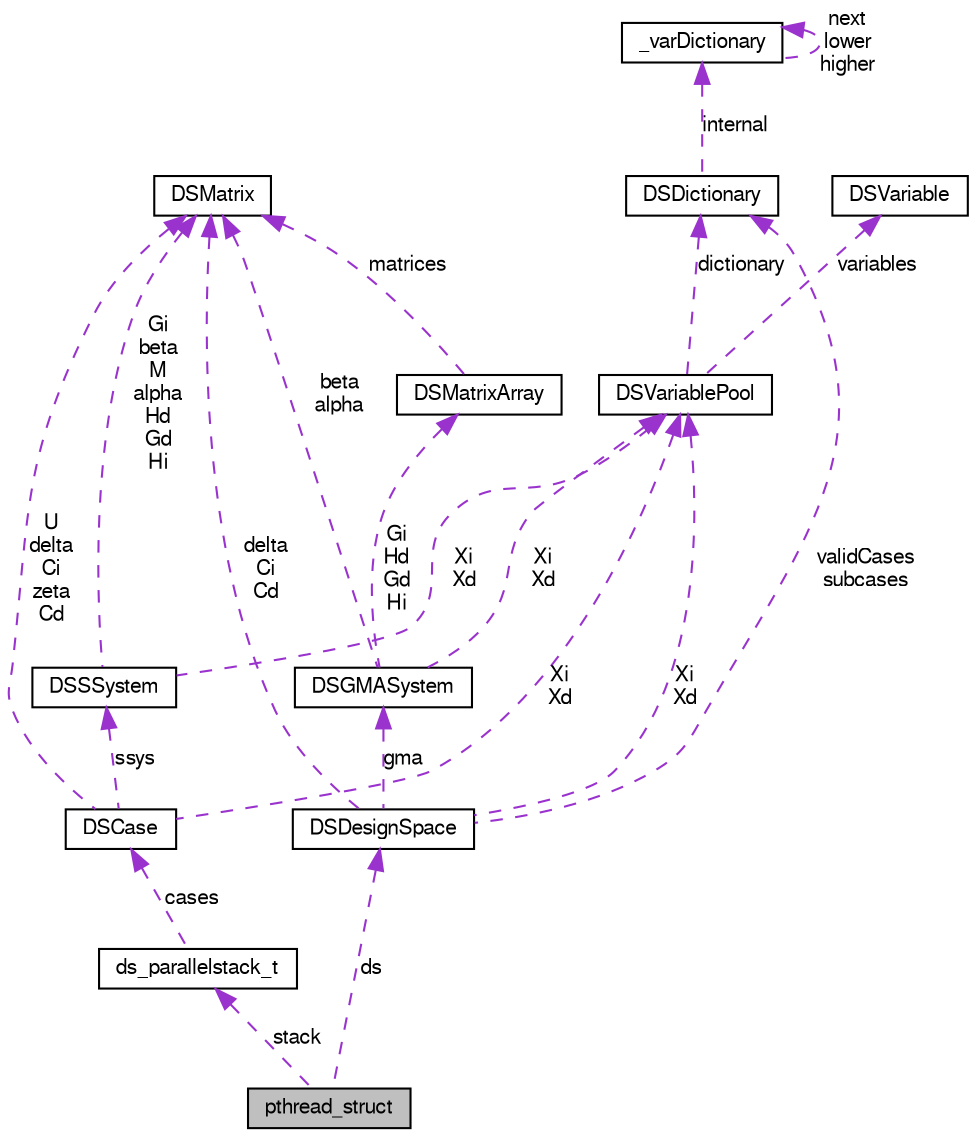 digraph G
{
  edge [fontname="FreeSans",fontsize="10",labelfontname="FreeSans",labelfontsize="10"];
  node [fontname="FreeSans",fontsize="10",shape=record];
  Node1 [label="pthread_struct",height=0.2,width=0.4,color="black", fillcolor="grey75", style="filled" fontcolor="black"];
  Node2 -> Node1 [dir=back,color="darkorchid3",fontsize="10",style="dashed",label="stack",fontname="FreeSans"];
  Node2 [label="ds_parallelstack_t",height=0.2,width=0.4,color="black", fillcolor="white", style="filled",URL="$structds__parallelstack__t.html",tooltip="Stack object used by the worker threads."];
  Node3 -> Node2 [dir=back,color="darkorchid3",fontsize="10",style="dashed",label="cases",fontname="FreeSans"];
  Node3 [label="DSCase",height=0.2,width=0.4,color="black", fillcolor="white", style="filled",URL="$struct_d_s_case.html",tooltip="Data type used to represent a case."];
  Node4 -> Node3 [dir=back,color="darkorchid3",fontsize="10",style="dashed",label="Xi\nXd",fontname="FreeSans"];
  Node4 [label="DSVariablePool",height=0.2,width=0.4,color="black", fillcolor="white", style="filled",URL="$struct_d_s_variable_pool.html",tooltip="User-level variable pool."];
  Node5 -> Node4 [dir=back,color="darkorchid3",fontsize="10",style="dashed",label="variables",fontname="FreeSans"];
  Node5 [label="DSVariable",height=0.2,width=0.4,color="black", fillcolor="white", style="filled",URL="$struct_d_s_variable.html",tooltip="Basic variable structure containing name, value and NSString with special unicode..."];
  Node6 -> Node4 [dir=back,color="darkorchid3",fontsize="10",style="dashed",label="dictionary",fontname="FreeSans"];
  Node6 [label="DSDictionary",height=0.2,width=0.4,color="black", fillcolor="white", style="filled",URL="$struct_d_s_dictionary.html"];
  Node7 -> Node6 [dir=back,color="darkorchid3",fontsize="10",style="dashed",label="internal",fontname="FreeSans"];
  Node7 [label="_varDictionary",height=0.2,width=0.4,color="black", fillcolor="white", style="filled",URL="$struct__var_dictionary.html",tooltip="Internal dictionary structure."];
  Node7 -> Node7 [dir=back,color="darkorchid3",fontsize="10",style="dashed",label="next\nlower\nhigher",fontname="FreeSans"];
  Node8 -> Node3 [dir=back,color="darkorchid3",fontsize="10",style="dashed",label="ssys",fontname="FreeSans"];
  Node8 [label="DSSSystem",height=0.2,width=0.4,color="black", fillcolor="white", style="filled",URL="$struct_d_s_s_system.html",tooltip="Data type representing an S-System."];
  Node4 -> Node8 [dir=back,color="darkorchid3",fontsize="10",style="dashed",label="Xi\nXd",fontname="FreeSans"];
  Node9 -> Node8 [dir=back,color="darkorchid3",fontsize="10",style="dashed",label="Gi\nbeta\nM\nalpha\nHd\nGd\nHi",fontname="FreeSans"];
  Node9 [label="DSMatrix",height=0.2,width=0.4,color="black", fillcolor="white", style="filled",URL="$struct_d_s_matrix.html",tooltip="Data type representing a matrix."];
  Node9 -> Node3 [dir=back,color="darkorchid3",fontsize="10",style="dashed",label="U\ndelta\nCi\nzeta\nCd",fontname="FreeSans"];
  Node10 -> Node1 [dir=back,color="darkorchid3",fontsize="10",style="dashed",label="ds",fontname="FreeSans"];
  Node10 [label="DSDesignSpace",height=0.2,width=0.4,color="black", fillcolor="white", style="filled",URL="$struct_d_s_design_space.html",tooltip="Data type used to represent a design space."];
  Node4 -> Node10 [dir=back,color="darkorchid3",fontsize="10",style="dashed",label="Xi\nXd",fontname="FreeSans"];
  Node6 -> Node10 [dir=back,color="darkorchid3",fontsize="10",style="dashed",label="validCases\nsubcases",fontname="FreeSans"];
  Node11 -> Node10 [dir=back,color="darkorchid3",fontsize="10",style="dashed",label="gma",fontname="FreeSans"];
  Node11 [label="DSGMASystem",height=0.2,width=0.4,color="black", fillcolor="white", style="filled",URL="$struct_d_s_g_m_a_system.html",tooltip="Data type representing a GMA-System."];
  Node12 -> Node11 [dir=back,color="darkorchid3",fontsize="10",style="dashed",label="Gi\nHd\nGd\nHi",fontname="FreeSans"];
  Node12 [label="DSMatrixArray",height=0.2,width=0.4,color="black", fillcolor="white", style="filled",URL="$struct_d_s_matrix_array.html",tooltip="Data type representing an array of matrices."];
  Node9 -> Node12 [dir=back,color="darkorchid3",fontsize="10",style="dashed",label="matrices",fontname="FreeSans"];
  Node4 -> Node11 [dir=back,color="darkorchid3",fontsize="10",style="dashed",label="Xi\nXd",fontname="FreeSans"];
  Node9 -> Node11 [dir=back,color="darkorchid3",fontsize="10",style="dashed",label="beta\nalpha",fontname="FreeSans"];
  Node9 -> Node10 [dir=back,color="darkorchid3",fontsize="10",style="dashed",label="delta\nCi\nCd",fontname="FreeSans"];
}
